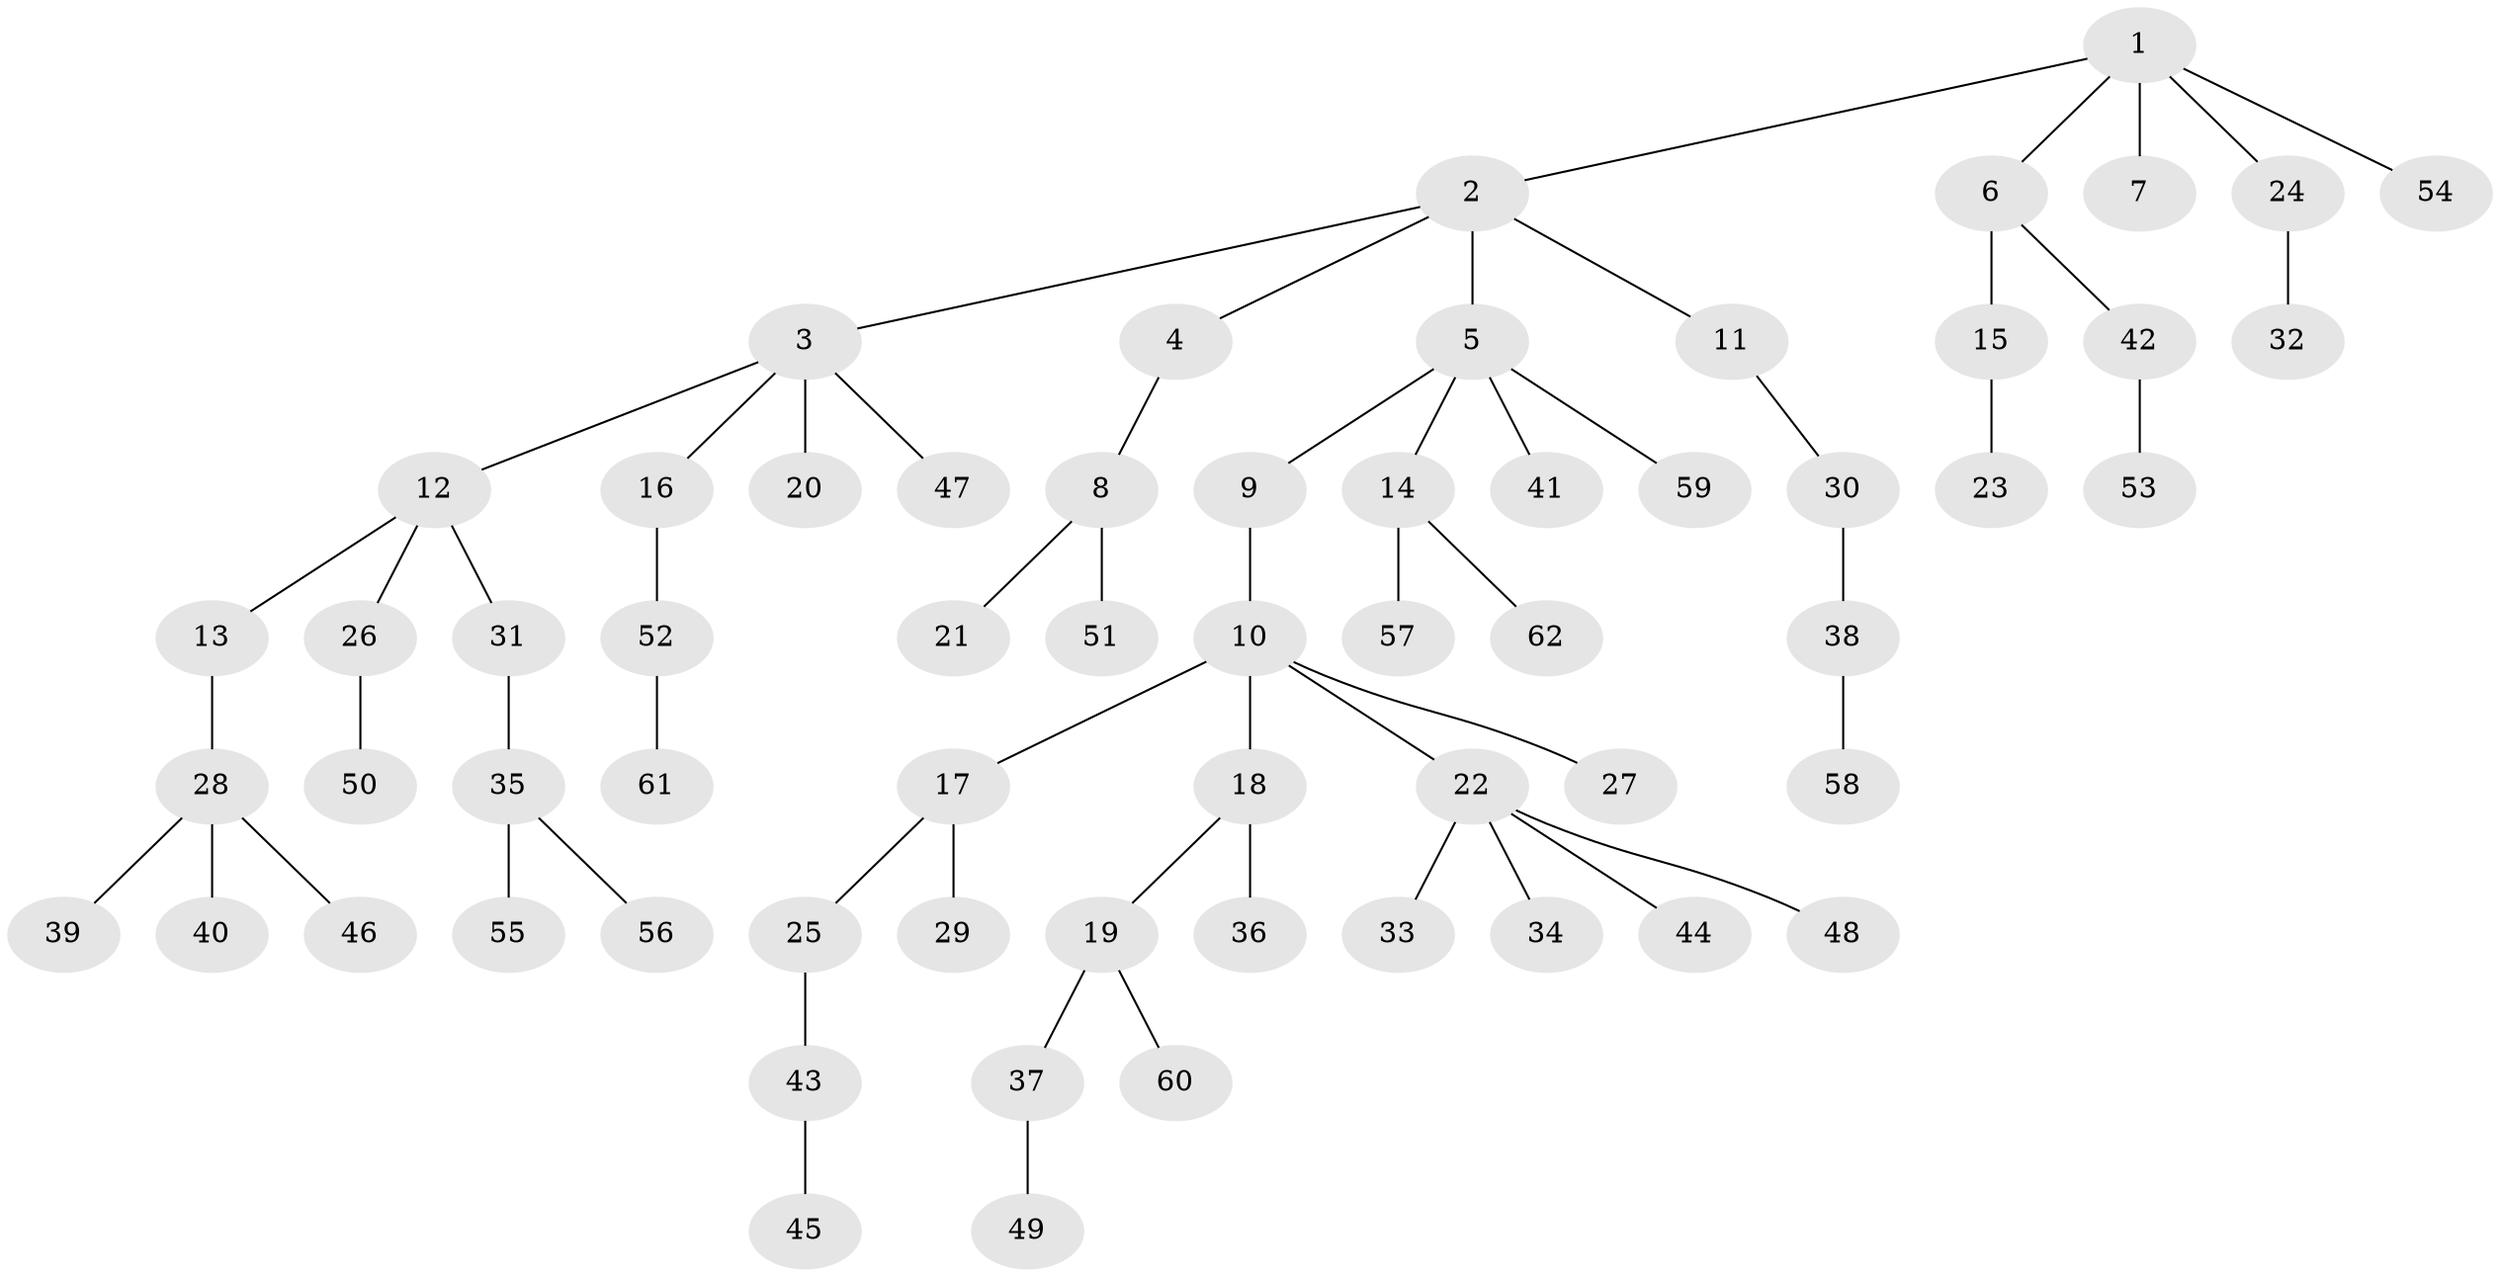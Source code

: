 // original degree distribution, {5: 0.034482758620689655, 6: 0.04597701149425287, 3: 0.10344827586206896, 2: 0.19540229885057472, 4: 0.06896551724137931, 1: 0.5517241379310345}
// Generated by graph-tools (version 1.1) at 2025/51/03/04/25 22:51:35]
// undirected, 62 vertices, 61 edges
graph export_dot {
  node [color=gray90,style=filled];
  1;
  2;
  3;
  4;
  5;
  6;
  7;
  8;
  9;
  10;
  11;
  12;
  13;
  14;
  15;
  16;
  17;
  18;
  19;
  20;
  21;
  22;
  23;
  24;
  25;
  26;
  27;
  28;
  29;
  30;
  31;
  32;
  33;
  34;
  35;
  36;
  37;
  38;
  39;
  40;
  41;
  42;
  43;
  44;
  45;
  46;
  47;
  48;
  49;
  50;
  51;
  52;
  53;
  54;
  55;
  56;
  57;
  58;
  59;
  60;
  61;
  62;
  1 -- 2 [weight=1.0];
  1 -- 6 [weight=1.0];
  1 -- 7 [weight=1.0];
  1 -- 24 [weight=1.0];
  1 -- 54 [weight=1.0];
  2 -- 3 [weight=1.0];
  2 -- 4 [weight=1.0];
  2 -- 5 [weight=1.0];
  2 -- 11 [weight=1.0];
  3 -- 12 [weight=1.0];
  3 -- 16 [weight=1.0];
  3 -- 20 [weight=1.0];
  3 -- 47 [weight=1.0];
  4 -- 8 [weight=1.0];
  5 -- 9 [weight=1.0];
  5 -- 14 [weight=1.0];
  5 -- 41 [weight=1.0];
  5 -- 59 [weight=1.0];
  6 -- 15 [weight=1.0];
  6 -- 42 [weight=1.0];
  8 -- 21 [weight=1.0];
  8 -- 51 [weight=1.0];
  9 -- 10 [weight=1.0];
  10 -- 17 [weight=1.0];
  10 -- 18 [weight=1.0];
  10 -- 22 [weight=1.0];
  10 -- 27 [weight=1.0];
  11 -- 30 [weight=1.0];
  12 -- 13 [weight=1.0];
  12 -- 26 [weight=1.0];
  12 -- 31 [weight=1.0];
  13 -- 28 [weight=1.0];
  14 -- 57 [weight=1.0];
  14 -- 62 [weight=1.0];
  15 -- 23 [weight=1.0];
  16 -- 52 [weight=1.0];
  17 -- 25 [weight=1.0];
  17 -- 29 [weight=1.0];
  18 -- 19 [weight=1.0];
  18 -- 36 [weight=1.0];
  19 -- 37 [weight=1.0];
  19 -- 60 [weight=1.0];
  22 -- 33 [weight=1.0];
  22 -- 34 [weight=1.0];
  22 -- 44 [weight=1.0];
  22 -- 48 [weight=1.0];
  24 -- 32 [weight=1.0];
  25 -- 43 [weight=1.0];
  26 -- 50 [weight=1.0];
  28 -- 39 [weight=1.0];
  28 -- 40 [weight=1.0];
  28 -- 46 [weight=1.0];
  30 -- 38 [weight=1.0];
  31 -- 35 [weight=1.0];
  35 -- 55 [weight=1.0];
  35 -- 56 [weight=1.0];
  37 -- 49 [weight=1.0];
  38 -- 58 [weight=1.0];
  42 -- 53 [weight=1.0];
  43 -- 45 [weight=1.0];
  52 -- 61 [weight=1.0];
}

